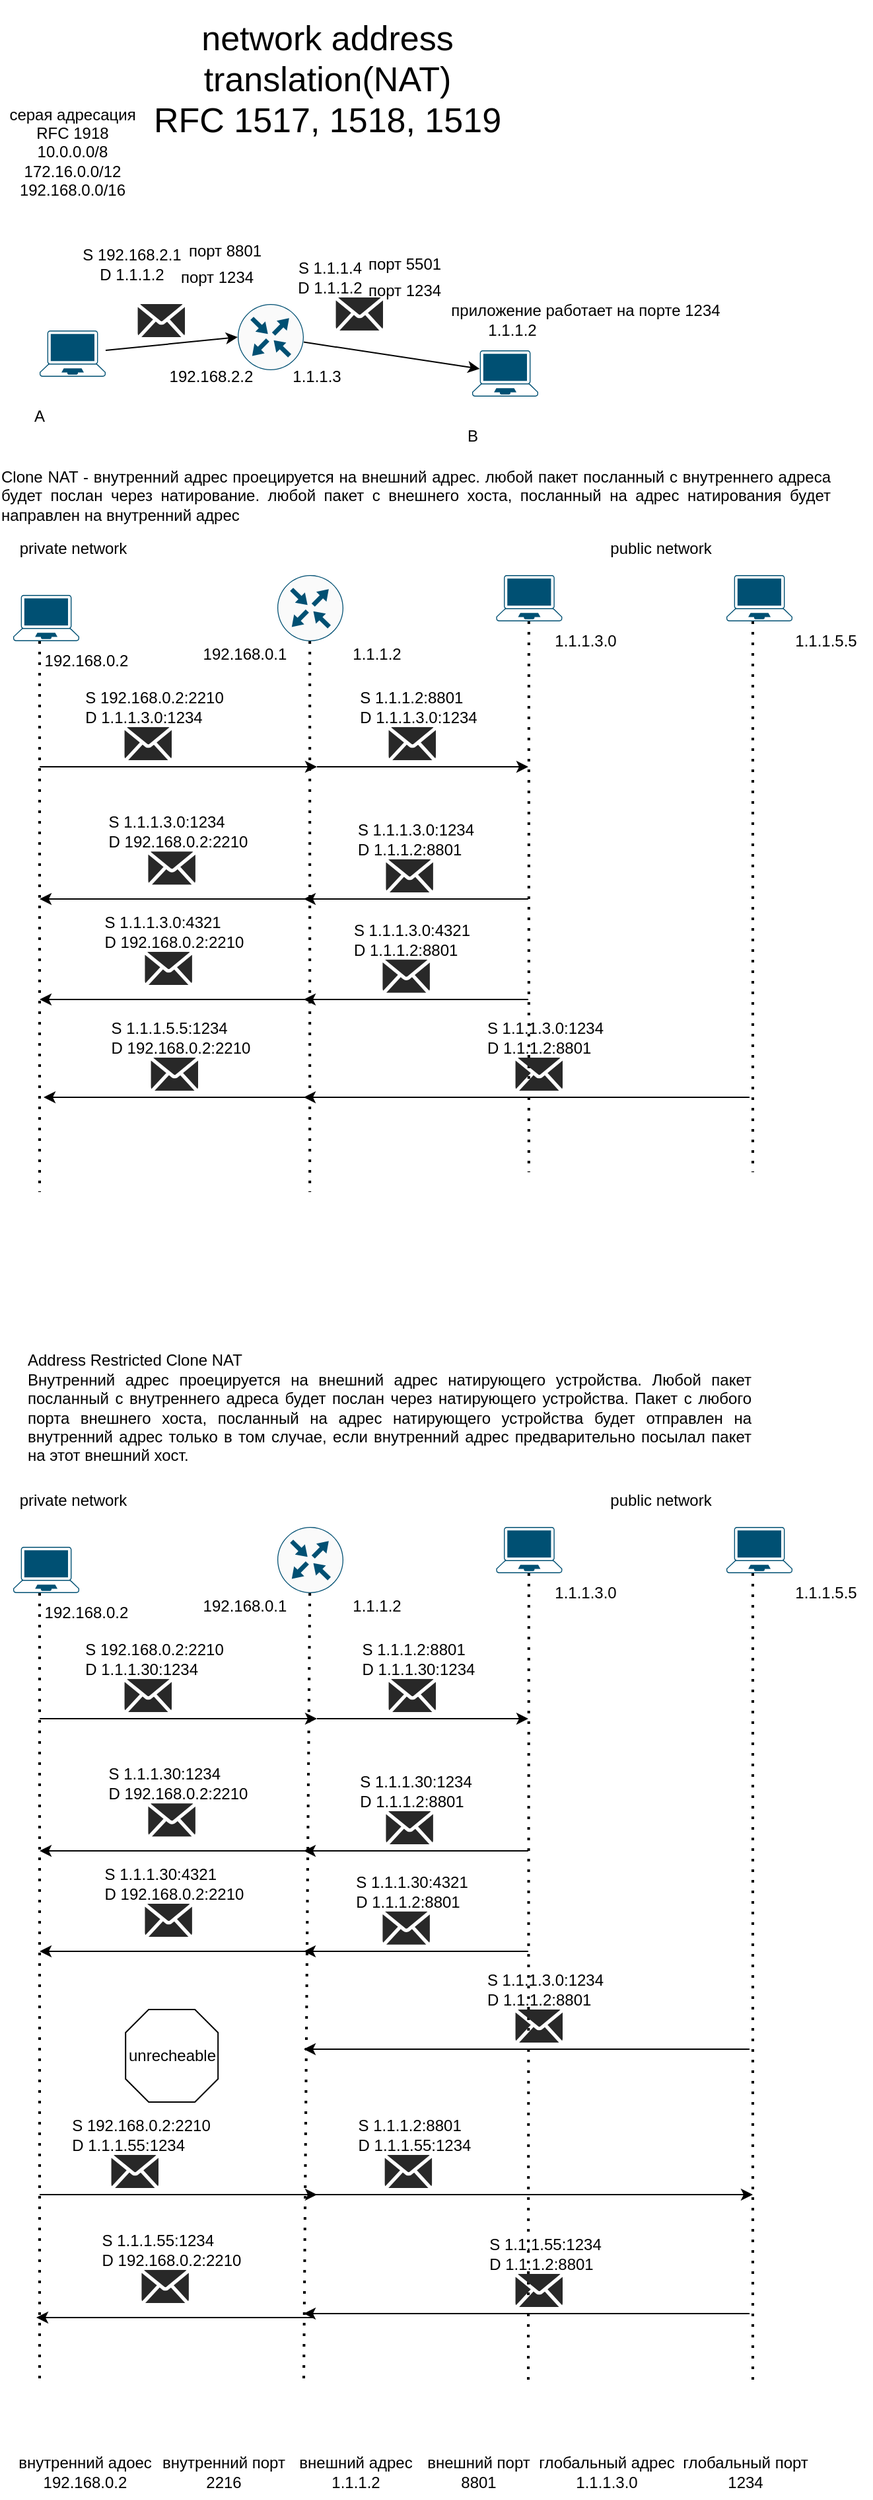 <mxfile version="22.0.8" type="github">
  <diagram name="Страница — 1" id="o2SPp-yNBWwZaUPnN2w4">
    <mxGraphModel dx="699" dy="378" grid="1" gridSize="10" guides="1" tooltips="1" connect="1" arrows="1" fold="1" page="1" pageScale="1" pageWidth="827" pageHeight="1169" math="0" shadow="0">
      <root>
        <mxCell id="0" />
        <mxCell id="1" parent="0" />
        <mxCell id="d2_0nBsn57_cL_QnxqTh-5" value="" style="points=[[0.13,0.02,0],[0.5,0,0],[0.87,0.02,0],[0.885,0.4,0],[0.985,0.985,0],[0.5,1,0],[0.015,0.985,0],[0.115,0.4,0]];verticalLabelPosition=bottom;sketch=0;html=1;verticalAlign=top;aspect=fixed;align=center;pointerEvents=1;shape=mxgraph.cisco19.laptop;fillColor=#005073;strokeColor=none;" vertex="1" parent="1">
          <mxGeometry x="30" y="250" width="50" height="35" as="geometry" />
        </mxCell>
        <mxCell id="d2_0nBsn57_cL_QnxqTh-8" value="серая адресация RFC 1918&lt;br&gt;10.0.0.0/8&lt;br&gt;172.16.0.0/12&lt;br&gt;192.168.0.0/16" style="text;html=1;strokeColor=none;fillColor=none;align=center;verticalAlign=middle;whiteSpace=wrap;rounded=0;" vertex="1" parent="1">
          <mxGeometry y="80" width="110" height="70" as="geometry" />
        </mxCell>
        <mxCell id="d2_0nBsn57_cL_QnxqTh-9" value="&lt;font style=&quot;font-size: 26px;&quot;&gt;network address translation(NAT) &lt;br&gt;RFC 1517, 1518, 1519&lt;/font&gt;" style="text;html=1;strokeColor=none;fillColor=none;align=center;verticalAlign=middle;whiteSpace=wrap;rounded=0;" vertex="1" parent="1">
          <mxGeometry x="72.94" width="350" height="120" as="geometry" />
        </mxCell>
        <mxCell id="d2_0nBsn57_cL_QnxqTh-12" value="A" style="text;html=1;strokeColor=none;fillColor=none;align=center;verticalAlign=middle;whiteSpace=wrap;rounded=0;" vertex="1" parent="1">
          <mxGeometry y="300" width="60" height="30" as="geometry" />
        </mxCell>
        <mxCell id="d2_0nBsn57_cL_QnxqTh-13" value="S 192.168.2.1&lt;br&gt;D 1.1.1.2" style="text;html=1;strokeColor=none;fillColor=none;align=center;verticalAlign=middle;whiteSpace=wrap;rounded=0;" vertex="1" parent="1">
          <mxGeometry x="60" y="185" width="80" height="30" as="geometry" />
        </mxCell>
        <mxCell id="d2_0nBsn57_cL_QnxqTh-15" value="" style="sketch=0;points=[[0.5,0,0],[1,0.5,0],[0.5,1,0],[0,0.5,0],[0.145,0.145,0],[0.856,0.145,0],[0.855,0.856,0],[0.145,0.855,0]];verticalLabelPosition=bottom;html=1;verticalAlign=top;aspect=fixed;align=center;pointerEvents=1;shape=mxgraph.cisco19.rect;prIcon=router;fillColor=#FAFAFA;strokeColor=#005073;" vertex="1" parent="1">
          <mxGeometry x="180" y="230" width="50" height="50" as="geometry" />
        </mxCell>
        <mxCell id="d2_0nBsn57_cL_QnxqTh-16" value="192.168.2.2" style="text;html=1;strokeColor=none;fillColor=none;align=center;verticalAlign=middle;whiteSpace=wrap;rounded=0;" vertex="1" parent="1">
          <mxGeometry x="130" y="265" width="60" height="40" as="geometry" />
        </mxCell>
        <mxCell id="d2_0nBsn57_cL_QnxqTh-17" value="" style="points=[[0.13,0.02,0],[0.5,0,0],[0.87,0.02,0],[0.885,0.4,0],[0.985,0.985,0],[0.5,1,0],[0.015,0.985,0],[0.115,0.4,0]];verticalLabelPosition=bottom;sketch=0;html=1;verticalAlign=top;aspect=fixed;align=center;pointerEvents=1;shape=mxgraph.cisco19.laptop;fillColor=#005073;strokeColor=none;" vertex="1" parent="1">
          <mxGeometry x="357.5" y="265" width="50" height="35" as="geometry" />
        </mxCell>
        <mxCell id="d2_0nBsn57_cL_QnxqTh-19" value="B" style="text;html=1;strokeColor=none;fillColor=none;align=center;verticalAlign=middle;whiteSpace=wrap;rounded=0;" vertex="1" parent="1">
          <mxGeometry x="327.5" y="315" width="60" height="30" as="geometry" />
        </mxCell>
        <mxCell id="d2_0nBsn57_cL_QnxqTh-20" value="S 1.1.1.4&lt;br&gt;D 1.1.1.2" style="text;html=1;strokeColor=none;fillColor=none;align=center;verticalAlign=middle;whiteSpace=wrap;rounded=0;" vertex="1" parent="1">
          <mxGeometry x="210" y="195" width="80" height="30" as="geometry" />
        </mxCell>
        <mxCell id="d2_0nBsn57_cL_QnxqTh-21" value="1.1.1.3" style="text;html=1;strokeColor=none;fillColor=none;align=center;verticalAlign=middle;whiteSpace=wrap;rounded=0;" vertex="1" parent="1">
          <mxGeometry x="210" y="270" width="60" height="30" as="geometry" />
        </mxCell>
        <mxCell id="d2_0nBsn57_cL_QnxqTh-22" value="1.1.1.2" style="text;html=1;strokeColor=none;fillColor=none;align=center;verticalAlign=middle;whiteSpace=wrap;rounded=0;" vertex="1" parent="1">
          <mxGeometry x="357.5" y="235" width="60" height="30" as="geometry" />
        </mxCell>
        <mxCell id="d2_0nBsn57_cL_QnxqTh-23" style="rounded=0;orthogonalLoop=1;jettySize=auto;html=1;entryX=0;entryY=0.5;entryDx=0;entryDy=0;entryPerimeter=0;" edge="1" parent="1" source="d2_0nBsn57_cL_QnxqTh-5" target="d2_0nBsn57_cL_QnxqTh-15">
          <mxGeometry relative="1" as="geometry" />
        </mxCell>
        <mxCell id="d2_0nBsn57_cL_QnxqTh-24" style="rounded=0;orthogonalLoop=1;jettySize=auto;html=1;entryX=0.115;entryY=0.4;entryDx=0;entryDy=0;entryPerimeter=0;" edge="1" parent="1" source="d2_0nBsn57_cL_QnxqTh-15" target="d2_0nBsn57_cL_QnxqTh-17">
          <mxGeometry relative="1" as="geometry" />
        </mxCell>
        <mxCell id="d2_0nBsn57_cL_QnxqTh-27" value="" style="verticalLabelPosition=bottom;sketch=0;html=1;fillColor=#282828;strokeColor=none;verticalAlign=top;pointerEvents=1;align=center;shape=mxgraph.cisco_safe.iot_things_icons.icon34;" vertex="1" parent="1">
          <mxGeometry x="104.29" y="230" width="35.71" height="25" as="geometry" />
        </mxCell>
        <mxCell id="d2_0nBsn57_cL_QnxqTh-29" value="" style="verticalLabelPosition=bottom;sketch=0;html=1;fillColor=#282828;strokeColor=none;verticalAlign=top;pointerEvents=1;align=center;shape=mxgraph.cisco_safe.iot_things_icons.icon34;" vertex="1" parent="1">
          <mxGeometry x="254.29" y="225" width="35.71" height="25" as="geometry" />
        </mxCell>
        <mxCell id="d2_0nBsn57_cL_QnxqTh-31" value="порт 8801" style="text;html=1;align=center;verticalAlign=middle;resizable=0;points=[];autosize=1;strokeColor=none;fillColor=none;" vertex="1" parent="1">
          <mxGeometry x="130" y="175" width="80" height="30" as="geometry" />
        </mxCell>
        <mxCell id="d2_0nBsn57_cL_QnxqTh-32" value="приложение работает на порте 1234" style="text;html=1;align=center;verticalAlign=middle;resizable=0;points=[];autosize=1;strokeColor=none;fillColor=none;" vertex="1" parent="1">
          <mxGeometry x="327.5" y="220" width="230" height="30" as="geometry" />
        </mxCell>
        <mxCell id="d2_0nBsn57_cL_QnxqTh-33" value="порт 1234" style="text;html=1;align=center;verticalAlign=middle;resizable=0;points=[];autosize=1;strokeColor=none;fillColor=none;" vertex="1" parent="1">
          <mxGeometry x="123.75" y="195" width="80" height="30" as="geometry" />
        </mxCell>
        <mxCell id="d2_0nBsn57_cL_QnxqTh-34" value="порт 5501" style="text;html=1;align=center;verticalAlign=middle;resizable=0;points=[];autosize=1;strokeColor=none;fillColor=none;" vertex="1" parent="1">
          <mxGeometry x="265.71" y="185" width="80" height="30" as="geometry" />
        </mxCell>
        <mxCell id="d2_0nBsn57_cL_QnxqTh-35" value="порт 1234" style="text;html=1;align=center;verticalAlign=middle;resizable=0;points=[];autosize=1;strokeColor=none;fillColor=none;" vertex="1" parent="1">
          <mxGeometry x="265.71" y="205" width="80" height="30" as="geometry" />
        </mxCell>
        <mxCell id="d2_0nBsn57_cL_QnxqTh-37" value="&lt;div style=&quot;text-align: justify;&quot;&gt;&lt;span style=&quot;background-color: initial;&quot;&gt;Clone NAT - внутренний адрес проецируется на внешний адрес. любой пакет посланный с внутреннего адреса будет послан через натирование. любой пакет с внешнего хоста, посланный на адрес натирования будет направлен на внутренний адрес&lt;/span&gt;&lt;/div&gt;" style="text;html=1;strokeColor=none;fillColor=none;align=center;verticalAlign=middle;whiteSpace=wrap;rounded=0;" vertex="1" parent="1">
          <mxGeometry y="360" width="630" height="30" as="geometry" />
        </mxCell>
        <mxCell id="d2_0nBsn57_cL_QnxqTh-38" value="" style="points=[[0.13,0.02,0],[0.5,0,0],[0.87,0.02,0],[0.885,0.4,0],[0.985,0.985,0],[0.5,1,0],[0.015,0.985,0],[0.115,0.4,0]];verticalLabelPosition=bottom;sketch=0;html=1;verticalAlign=top;aspect=fixed;align=center;pointerEvents=1;shape=mxgraph.cisco19.laptop;fillColor=#005073;strokeColor=none;" vertex="1" parent="1">
          <mxGeometry x="10" y="450" width="50" height="35" as="geometry" />
        </mxCell>
        <mxCell id="d2_0nBsn57_cL_QnxqTh-39" value="" style="sketch=0;points=[[0.5,0,0],[1,0.5,0],[0.5,1,0],[0,0.5,0],[0.145,0.145,0],[0.856,0.145,0],[0.855,0.856,0],[0.145,0.855,0]];verticalLabelPosition=bottom;html=1;verticalAlign=top;aspect=fixed;align=center;pointerEvents=1;shape=mxgraph.cisco19.rect;prIcon=router;fillColor=#FAFAFA;strokeColor=#005073;" vertex="1" parent="1">
          <mxGeometry x="210" y="435" width="50" height="50" as="geometry" />
        </mxCell>
        <mxCell id="d2_0nBsn57_cL_QnxqTh-40" value="" style="endArrow=none;dashed=1;html=1;dashPattern=1 3;strokeWidth=2;rounded=0;" edge="1" parent="1">
          <mxGeometry width="50" height="50" relative="1" as="geometry">
            <mxPoint x="30" y="485" as="sourcePoint" />
            <mxPoint x="30" y="901.667" as="targetPoint" />
          </mxGeometry>
        </mxCell>
        <mxCell id="d2_0nBsn57_cL_QnxqTh-41" value="" style="endArrow=none;dashed=1;html=1;dashPattern=1 3;strokeWidth=2;rounded=0;" edge="1" parent="1">
          <mxGeometry width="50" height="50" relative="1" as="geometry">
            <mxPoint x="234.58" y="485" as="sourcePoint" />
            <mxPoint x="234.58" y="901.667" as="targetPoint" />
          </mxGeometry>
        </mxCell>
        <mxCell id="d2_0nBsn57_cL_QnxqTh-42" value="private network" style="text;html=1;align=center;verticalAlign=middle;resizable=0;points=[];autosize=1;strokeColor=none;fillColor=none;" vertex="1" parent="1">
          <mxGeometry x="5" y="400" width="100" height="30" as="geometry" />
        </mxCell>
        <mxCell id="d2_0nBsn57_cL_QnxqTh-43" value="public network" style="text;html=1;align=center;verticalAlign=middle;resizable=0;points=[];autosize=1;strokeColor=none;fillColor=none;" vertex="1" parent="1">
          <mxGeometry x="450" y="400" width="100" height="30" as="geometry" />
        </mxCell>
        <mxCell id="d2_0nBsn57_cL_QnxqTh-44" value="" style="points=[[0.13,0.02,0],[0.5,0,0],[0.87,0.02,0],[0.885,0.4,0],[0.985,0.985,0],[0.5,1,0],[0.015,0.985,0],[0.115,0.4,0]];verticalLabelPosition=bottom;sketch=0;html=1;verticalAlign=top;aspect=fixed;align=center;pointerEvents=1;shape=mxgraph.cisco19.laptop;fillColor=#005073;strokeColor=none;" vertex="1" parent="1">
          <mxGeometry x="375.71" y="435" width="50" height="35" as="geometry" />
        </mxCell>
        <mxCell id="d2_0nBsn57_cL_QnxqTh-45" value="" style="endArrow=none;dashed=1;html=1;dashPattern=1 3;strokeWidth=2;rounded=0;" edge="1" parent="1">
          <mxGeometry width="50" height="50" relative="1" as="geometry">
            <mxPoint x="400.42" y="470" as="sourcePoint" />
            <mxPoint x="400.42" y="886.667" as="targetPoint" />
          </mxGeometry>
        </mxCell>
        <mxCell id="d2_0nBsn57_cL_QnxqTh-46" value="" style="points=[[0.13,0.02,0],[0.5,0,0],[0.87,0.02,0],[0.885,0.4,0],[0.985,0.985,0],[0.5,1,0],[0.015,0.985,0],[0.115,0.4,0]];verticalLabelPosition=bottom;sketch=0;html=1;verticalAlign=top;aspect=fixed;align=center;pointerEvents=1;shape=mxgraph.cisco19.laptop;fillColor=#005073;strokeColor=none;" vertex="1" parent="1">
          <mxGeometry x="550" y="435" width="50" height="35" as="geometry" />
        </mxCell>
        <mxCell id="d2_0nBsn57_cL_QnxqTh-47" value="" style="endArrow=none;dashed=1;html=1;dashPattern=1 3;strokeWidth=2;rounded=0;" edge="1" parent="1">
          <mxGeometry width="50" height="50" relative="1" as="geometry">
            <mxPoint x="570" y="470" as="sourcePoint" />
            <mxPoint x="570" y="886.667" as="targetPoint" />
          </mxGeometry>
        </mxCell>
        <mxCell id="d2_0nBsn57_cL_QnxqTh-48" value="192.168.0.2" style="text;html=1;align=center;verticalAlign=middle;resizable=0;points=[];autosize=1;strokeColor=none;fillColor=none;" vertex="1" parent="1">
          <mxGeometry x="20" y="485" width="90" height="30" as="geometry" />
        </mxCell>
        <mxCell id="d2_0nBsn57_cL_QnxqTh-49" value="192.168.0.1" style="text;html=1;align=center;verticalAlign=middle;resizable=0;points=[];autosize=1;strokeColor=none;fillColor=none;" vertex="1" parent="1">
          <mxGeometry x="140" y="480" width="90" height="30" as="geometry" />
        </mxCell>
        <mxCell id="d2_0nBsn57_cL_QnxqTh-50" value="1.1.1.2" style="text;html=1;align=center;verticalAlign=middle;resizable=0;points=[];autosize=1;strokeColor=none;fillColor=none;" vertex="1" parent="1">
          <mxGeometry x="255" y="480" width="60" height="30" as="geometry" />
        </mxCell>
        <mxCell id="d2_0nBsn57_cL_QnxqTh-51" value="1.1.1.3.0" style="text;html=1;align=center;verticalAlign=middle;resizable=0;points=[];autosize=1;strokeColor=none;fillColor=none;" vertex="1" parent="1">
          <mxGeometry x="407.5" y="470" width="70" height="30" as="geometry" />
        </mxCell>
        <mxCell id="d2_0nBsn57_cL_QnxqTh-52" value="1.1.1.5.5" style="text;html=1;align=center;verticalAlign=middle;resizable=0;points=[];autosize=1;strokeColor=none;fillColor=none;" vertex="1" parent="1">
          <mxGeometry x="590" y="470" width="70" height="30" as="geometry" />
        </mxCell>
        <mxCell id="d2_0nBsn57_cL_QnxqTh-53" value="" style="verticalLabelPosition=bottom;sketch=0;html=1;fillColor=#282828;strokeColor=none;verticalAlign=top;pointerEvents=1;align=center;shape=mxgraph.cisco_safe.iot_things_icons.icon34;" vertex="1" parent="1">
          <mxGeometry x="94.29" y="550" width="35.71" height="25" as="geometry" />
        </mxCell>
        <mxCell id="d2_0nBsn57_cL_QnxqTh-54" value="&lt;div style=&quot;text-align: justify;&quot;&gt;&lt;span style=&quot;background-color: initial;&quot;&gt;S 192.168.0.2:2210&lt;/span&gt;&lt;/div&gt;&lt;div style=&quot;text-align: justify;&quot;&gt;&lt;span style=&quot;background-color: initial;&quot;&gt;D 1.1.1.3.0:1234&lt;/span&gt;&lt;/div&gt;" style="text;html=1;strokeColor=none;fillColor=none;align=center;verticalAlign=middle;whiteSpace=wrap;rounded=0;" vertex="1" parent="1">
          <mxGeometry x="60" y="520" width="114.11" height="30" as="geometry" />
        </mxCell>
        <mxCell id="d2_0nBsn57_cL_QnxqTh-55" value="" style="endArrow=classic;html=1;rounded=0;" edge="1" parent="1">
          <mxGeometry width="50" height="50" relative="1" as="geometry">
            <mxPoint x="30" y="580" as="sourcePoint" />
            <mxPoint x="240" y="580" as="targetPoint" />
          </mxGeometry>
        </mxCell>
        <mxCell id="d2_0nBsn57_cL_QnxqTh-56" value="" style="verticalLabelPosition=bottom;sketch=0;html=1;fillColor=#282828;strokeColor=none;verticalAlign=top;pointerEvents=1;align=center;shape=mxgraph.cisco_safe.iot_things_icons.icon34;" vertex="1" parent="1">
          <mxGeometry x="294.29" y="550" width="35.71" height="25" as="geometry" />
        </mxCell>
        <mxCell id="d2_0nBsn57_cL_QnxqTh-57" value="&lt;div style=&quot;text-align: justify;&quot;&gt;&lt;span style=&quot;background-color: initial;&quot;&gt;S 1.1.1.2:8801&lt;/span&gt;&lt;/div&gt;&lt;div style=&quot;text-align: justify;&quot;&gt;&lt;span style=&quot;background-color: initial;&quot;&gt;D 1.1.1.3.0:1234&lt;/span&gt;&lt;/div&gt;" style="text;html=1;strokeColor=none;fillColor=none;align=center;verticalAlign=middle;whiteSpace=wrap;rounded=0;" vertex="1" parent="1">
          <mxGeometry x="260" y="520" width="114.11" height="30" as="geometry" />
        </mxCell>
        <mxCell id="d2_0nBsn57_cL_QnxqTh-58" value="" style="endArrow=classic;html=1;rounded=0;" edge="1" parent="1">
          <mxGeometry width="50" height="50" relative="1" as="geometry">
            <mxPoint x="240" y="580" as="sourcePoint" />
            <mxPoint x="400" y="580" as="targetPoint" />
          </mxGeometry>
        </mxCell>
        <mxCell id="d2_0nBsn57_cL_QnxqTh-59" value="" style="endArrow=classic;html=1;rounded=0;" edge="1" parent="1">
          <mxGeometry width="50" height="50" relative="1" as="geometry">
            <mxPoint x="400" y="680" as="sourcePoint" />
            <mxPoint x="230" y="680" as="targetPoint" />
          </mxGeometry>
        </mxCell>
        <mxCell id="d2_0nBsn57_cL_QnxqTh-60" value="" style="verticalLabelPosition=bottom;sketch=0;html=1;fillColor=#282828;strokeColor=none;verticalAlign=top;pointerEvents=1;align=center;shape=mxgraph.cisco_safe.iot_things_icons.icon34;" vertex="1" parent="1">
          <mxGeometry x="292.23" y="650" width="35.71" height="25" as="geometry" />
        </mxCell>
        <mxCell id="d2_0nBsn57_cL_QnxqTh-61" value="&lt;div style=&quot;text-align: justify;&quot;&gt;&lt;span style=&quot;background-color: initial;&quot;&gt;S 1.1.1.3.0:1234&lt;/span&gt;&lt;/div&gt;&lt;div style=&quot;text-align: justify;&quot;&gt;&lt;span style=&quot;background-color: initial;&quot;&gt;D 1.1.1.2:8801&lt;/span&gt;&lt;/div&gt;" style="text;html=1;strokeColor=none;fillColor=none;align=center;verticalAlign=middle;whiteSpace=wrap;rounded=0;" vertex="1" parent="1">
          <mxGeometry x="257.94" y="620" width="114.11" height="30" as="geometry" />
        </mxCell>
        <mxCell id="d2_0nBsn57_cL_QnxqTh-62" value="" style="endArrow=classic;html=1;rounded=0;" edge="1" parent="1">
          <mxGeometry width="50" height="50" relative="1" as="geometry">
            <mxPoint x="240" y="680" as="sourcePoint" />
            <mxPoint x="30" y="680" as="targetPoint" />
          </mxGeometry>
        </mxCell>
        <mxCell id="d2_0nBsn57_cL_QnxqTh-63" value="" style="verticalLabelPosition=bottom;sketch=0;html=1;fillColor=#282828;strokeColor=none;verticalAlign=top;pointerEvents=1;align=center;shape=mxgraph.cisco_safe.iot_things_icons.icon34;" vertex="1" parent="1">
          <mxGeometry x="112.23" y="644.17" width="35.71" height="25" as="geometry" />
        </mxCell>
        <mxCell id="d2_0nBsn57_cL_QnxqTh-64" value="&lt;div style=&quot;text-align: justify;&quot;&gt;&lt;span style=&quot;background-color: initial;&quot;&gt;S 1.1.1.3.0:1234&lt;/span&gt;&lt;/div&gt;&lt;div style=&quot;text-align: justify;&quot;&gt;&lt;span style=&quot;background-color: initial;&quot;&gt;D 192.168.0.2:2210&lt;/span&gt;&lt;/div&gt;" style="text;html=1;strokeColor=none;fillColor=none;align=center;verticalAlign=middle;whiteSpace=wrap;rounded=0;" vertex="1" parent="1">
          <mxGeometry x="77.94" y="614.17" width="114.11" height="30" as="geometry" />
        </mxCell>
        <mxCell id="d2_0nBsn57_cL_QnxqTh-66" value="" style="endArrow=classic;html=1;rounded=0;" edge="1" parent="1">
          <mxGeometry width="50" height="50" relative="1" as="geometry">
            <mxPoint x="400" y="756" as="sourcePoint" />
            <mxPoint x="230" y="756" as="targetPoint" />
          </mxGeometry>
        </mxCell>
        <mxCell id="d2_0nBsn57_cL_QnxqTh-67" value="" style="verticalLabelPosition=bottom;sketch=0;html=1;fillColor=#282828;strokeColor=none;verticalAlign=top;pointerEvents=1;align=center;shape=mxgraph.cisco_safe.iot_things_icons.icon34;" vertex="1" parent="1">
          <mxGeometry x="289.73" y="725.83" width="35.71" height="25" as="geometry" />
        </mxCell>
        <mxCell id="d2_0nBsn57_cL_QnxqTh-68" value="&lt;div style=&quot;text-align: justify;&quot;&gt;&lt;span style=&quot;background-color: initial;&quot;&gt;S 1.1.1.3.0:4321&lt;/span&gt;&lt;/div&gt;&lt;div style=&quot;text-align: justify;&quot;&gt;&lt;span style=&quot;background-color: initial;&quot;&gt;D 1.1.1.2:8801&lt;/span&gt;&lt;/div&gt;" style="text;html=1;strokeColor=none;fillColor=none;align=center;verticalAlign=middle;whiteSpace=wrap;rounded=0;" vertex="1" parent="1">
          <mxGeometry x="255.44" y="695.83" width="114.11" height="30" as="geometry" />
        </mxCell>
        <mxCell id="d2_0nBsn57_cL_QnxqTh-69" value="" style="endArrow=classic;html=1;rounded=0;" edge="1" parent="1">
          <mxGeometry width="50" height="50" relative="1" as="geometry">
            <mxPoint x="240" y="756" as="sourcePoint" />
            <mxPoint x="30" y="756" as="targetPoint" />
          </mxGeometry>
        </mxCell>
        <mxCell id="d2_0nBsn57_cL_QnxqTh-70" value="" style="verticalLabelPosition=bottom;sketch=0;html=1;fillColor=#282828;strokeColor=none;verticalAlign=top;pointerEvents=1;align=center;shape=mxgraph.cisco_safe.iot_things_icons.icon34;" vertex="1" parent="1">
          <mxGeometry x="109.73" y="720" width="35.71" height="25" as="geometry" />
        </mxCell>
        <mxCell id="d2_0nBsn57_cL_QnxqTh-71" value="&lt;div style=&quot;text-align: justify;&quot;&gt;&lt;span style=&quot;background-color: initial;&quot;&gt;S 1.1.1.3.0:4321&lt;/span&gt;&lt;/div&gt;&lt;div style=&quot;text-align: justify;&quot;&gt;&lt;span style=&quot;background-color: initial;&quot;&gt;D 192.168.0.2:2210&lt;/span&gt;&lt;/div&gt;" style="text;html=1;strokeColor=none;fillColor=none;align=center;verticalAlign=middle;whiteSpace=wrap;rounded=0;" vertex="1" parent="1">
          <mxGeometry x="75.44" y="690" width="114.11" height="30" as="geometry" />
        </mxCell>
        <mxCell id="d2_0nBsn57_cL_QnxqTh-72" value="" style="endArrow=classic;html=1;rounded=0;" edge="1" parent="1">
          <mxGeometry width="50" height="50" relative="1" as="geometry">
            <mxPoint x="567.5" y="830" as="sourcePoint" />
            <mxPoint x="230" y="830" as="targetPoint" />
          </mxGeometry>
        </mxCell>
        <mxCell id="d2_0nBsn57_cL_QnxqTh-73" value="" style="verticalLabelPosition=bottom;sketch=0;html=1;fillColor=#282828;strokeColor=none;verticalAlign=top;pointerEvents=1;align=center;shape=mxgraph.cisco_safe.iot_things_icons.icon34;" vertex="1" parent="1">
          <mxGeometry x="390.29" y="800" width="35.71" height="25" as="geometry" />
        </mxCell>
        <mxCell id="d2_0nBsn57_cL_QnxqTh-74" value="&lt;div style=&quot;text-align: justify;&quot;&gt;&lt;span style=&quot;background-color: initial;&quot;&gt;S 1.1.1.3.0:1234&lt;/span&gt;&lt;/div&gt;&lt;div style=&quot;text-align: justify;&quot;&gt;&lt;span style=&quot;background-color: initial;&quot;&gt;D 1.1.1.2:8801&lt;/span&gt;&lt;/div&gt;" style="text;html=1;strokeColor=none;fillColor=none;align=center;verticalAlign=middle;whiteSpace=wrap;rounded=0;" vertex="1" parent="1">
          <mxGeometry x="356" y="770" width="114.11" height="30" as="geometry" />
        </mxCell>
        <mxCell id="d2_0nBsn57_cL_QnxqTh-75" value="" style="endArrow=classic;html=1;rounded=0;" edge="1" parent="1">
          <mxGeometry width="50" height="50" relative="1" as="geometry">
            <mxPoint x="232.5" y="830.0" as="sourcePoint" />
            <mxPoint x="33" y="830" as="targetPoint" />
          </mxGeometry>
        </mxCell>
        <mxCell id="d2_0nBsn57_cL_QnxqTh-76" value="" style="verticalLabelPosition=bottom;sketch=0;html=1;fillColor=#282828;strokeColor=none;verticalAlign=top;pointerEvents=1;align=center;shape=mxgraph.cisco_safe.iot_things_icons.icon34;" vertex="1" parent="1">
          <mxGeometry x="114.29" y="800" width="35.71" height="25" as="geometry" />
        </mxCell>
        <mxCell id="d2_0nBsn57_cL_QnxqTh-77" value="&lt;div style=&quot;text-align: justify;&quot;&gt;&lt;span style=&quot;background-color: initial;&quot;&gt;S 1.1.1.5.5:1234&lt;/span&gt;&lt;/div&gt;&lt;div style=&quot;text-align: justify;&quot;&gt;&lt;span style=&quot;background-color: initial;&quot;&gt;D 192.168.0.2:2210&lt;/span&gt;&lt;/div&gt;" style="text;html=1;strokeColor=none;fillColor=none;align=center;verticalAlign=middle;whiteSpace=wrap;rounded=0;" vertex="1" parent="1">
          <mxGeometry x="80" y="770" width="114.11" height="30" as="geometry" />
        </mxCell>
        <mxCell id="d2_0nBsn57_cL_QnxqTh-78" value="&lt;div style=&quot;text-align: justify;&quot;&gt;Address Restricted&amp;nbsp;Clone NAT&lt;/div&gt;&lt;div style=&quot;text-align: justify;&quot;&gt;Внутренний адрес проецируется на внешний адрес натирующего устройства. Любой пакет посланный с внутреннего адреса будет послан через натирующего устройства. Пакет с любого порта внешнего хоста, посланный на адрес натирующего устройства будет отправлен на внутренний адрес только в том случае, если внутренний адрес предварительно посылал пакет на этот внешний хост.&lt;/div&gt;" style="text;html=1;strokeColor=none;fillColor=none;align=center;verticalAlign=middle;whiteSpace=wrap;rounded=0;" vertex="1" parent="1">
          <mxGeometry x="20" y="1050" width="550" height="30" as="geometry" />
        </mxCell>
        <mxCell id="d2_0nBsn57_cL_QnxqTh-79" value="" style="points=[[0.13,0.02,0],[0.5,0,0],[0.87,0.02,0],[0.885,0.4,0],[0.985,0.985,0],[0.5,1,0],[0.015,0.985,0],[0.115,0.4,0]];verticalLabelPosition=bottom;sketch=0;html=1;verticalAlign=top;aspect=fixed;align=center;pointerEvents=1;shape=mxgraph.cisco19.laptop;fillColor=#005073;strokeColor=none;" vertex="1" parent="1">
          <mxGeometry x="10" y="1170" width="50" height="35" as="geometry" />
        </mxCell>
        <mxCell id="d2_0nBsn57_cL_QnxqTh-80" value="" style="sketch=0;points=[[0.5,0,0],[1,0.5,0],[0.5,1,0],[0,0.5,0],[0.145,0.145,0],[0.856,0.145,0],[0.855,0.856,0],[0.145,0.855,0]];verticalLabelPosition=bottom;html=1;verticalAlign=top;aspect=fixed;align=center;pointerEvents=1;shape=mxgraph.cisco19.rect;prIcon=router;fillColor=#FAFAFA;strokeColor=#005073;" vertex="1" parent="1">
          <mxGeometry x="210" y="1155" width="50" height="50" as="geometry" />
        </mxCell>
        <mxCell id="d2_0nBsn57_cL_QnxqTh-81" value="" style="endArrow=none;dashed=1;html=1;dashPattern=1 3;strokeWidth=2;rounded=0;" edge="1" parent="1">
          <mxGeometry width="50" height="50" relative="1" as="geometry">
            <mxPoint x="30" y="1205" as="sourcePoint" />
            <mxPoint x="30" y="1800" as="targetPoint" />
          </mxGeometry>
        </mxCell>
        <mxCell id="d2_0nBsn57_cL_QnxqTh-82" value="" style="endArrow=none;dashed=1;html=1;dashPattern=1 3;strokeWidth=2;rounded=0;" edge="1" parent="1">
          <mxGeometry width="50" height="50" relative="1" as="geometry">
            <mxPoint x="234.58" y="1205" as="sourcePoint" />
            <mxPoint x="230" y="1800" as="targetPoint" />
          </mxGeometry>
        </mxCell>
        <mxCell id="d2_0nBsn57_cL_QnxqTh-83" value="private network" style="text;html=1;align=center;verticalAlign=middle;resizable=0;points=[];autosize=1;strokeColor=none;fillColor=none;" vertex="1" parent="1">
          <mxGeometry x="5" y="1120" width="100" height="30" as="geometry" />
        </mxCell>
        <mxCell id="d2_0nBsn57_cL_QnxqTh-84" value="public network" style="text;html=1;align=center;verticalAlign=middle;resizable=0;points=[];autosize=1;strokeColor=none;fillColor=none;" vertex="1" parent="1">
          <mxGeometry x="450" y="1120" width="100" height="30" as="geometry" />
        </mxCell>
        <mxCell id="d2_0nBsn57_cL_QnxqTh-85" value="" style="points=[[0.13,0.02,0],[0.5,0,0],[0.87,0.02,0],[0.885,0.4,0],[0.985,0.985,0],[0.5,1,0],[0.015,0.985,0],[0.115,0.4,0]];verticalLabelPosition=bottom;sketch=0;html=1;verticalAlign=top;aspect=fixed;align=center;pointerEvents=1;shape=mxgraph.cisco19.laptop;fillColor=#005073;strokeColor=none;" vertex="1" parent="1">
          <mxGeometry x="375.71" y="1155" width="50" height="35" as="geometry" />
        </mxCell>
        <mxCell id="d2_0nBsn57_cL_QnxqTh-86" value="" style="endArrow=none;dashed=1;html=1;dashPattern=1 3;strokeWidth=2;rounded=0;" edge="1" parent="1">
          <mxGeometry width="50" height="50" relative="1" as="geometry">
            <mxPoint x="400.42" y="1190" as="sourcePoint" />
            <mxPoint x="400" y="1800" as="targetPoint" />
          </mxGeometry>
        </mxCell>
        <mxCell id="d2_0nBsn57_cL_QnxqTh-87" value="" style="points=[[0.13,0.02,0],[0.5,0,0],[0.87,0.02,0],[0.885,0.4,0],[0.985,0.985,0],[0.5,1,0],[0.015,0.985,0],[0.115,0.4,0]];verticalLabelPosition=bottom;sketch=0;html=1;verticalAlign=top;aspect=fixed;align=center;pointerEvents=1;shape=mxgraph.cisco19.laptop;fillColor=#005073;strokeColor=none;" vertex="1" parent="1">
          <mxGeometry x="550" y="1155" width="50" height="35" as="geometry" />
        </mxCell>
        <mxCell id="d2_0nBsn57_cL_QnxqTh-88" value="" style="endArrow=none;dashed=1;html=1;dashPattern=1 3;strokeWidth=2;rounded=0;" edge="1" parent="1">
          <mxGeometry width="50" height="50" relative="1" as="geometry">
            <mxPoint x="570" y="1190" as="sourcePoint" />
            <mxPoint x="570" y="1800" as="targetPoint" />
          </mxGeometry>
        </mxCell>
        <mxCell id="d2_0nBsn57_cL_QnxqTh-89" value="192.168.0.2" style="text;html=1;align=center;verticalAlign=middle;resizable=0;points=[];autosize=1;strokeColor=none;fillColor=none;" vertex="1" parent="1">
          <mxGeometry x="20" y="1205" width="90" height="30" as="geometry" />
        </mxCell>
        <mxCell id="d2_0nBsn57_cL_QnxqTh-90" value="192.168.0.1" style="text;html=1;align=center;verticalAlign=middle;resizable=0;points=[];autosize=1;strokeColor=none;fillColor=none;" vertex="1" parent="1">
          <mxGeometry x="140" y="1200" width="90" height="30" as="geometry" />
        </mxCell>
        <mxCell id="d2_0nBsn57_cL_QnxqTh-91" value="1.1.1.2" style="text;html=1;align=center;verticalAlign=middle;resizable=0;points=[];autosize=1;strokeColor=none;fillColor=none;" vertex="1" parent="1">
          <mxGeometry x="255" y="1200" width="60" height="30" as="geometry" />
        </mxCell>
        <mxCell id="d2_0nBsn57_cL_QnxqTh-92" value="1.1.1.3.0" style="text;html=1;align=center;verticalAlign=middle;resizable=0;points=[];autosize=1;strokeColor=none;fillColor=none;" vertex="1" parent="1">
          <mxGeometry x="407.5" y="1190" width="70" height="30" as="geometry" />
        </mxCell>
        <mxCell id="d2_0nBsn57_cL_QnxqTh-93" value="1.1.1.5.5" style="text;html=1;align=center;verticalAlign=middle;resizable=0;points=[];autosize=1;strokeColor=none;fillColor=none;" vertex="1" parent="1">
          <mxGeometry x="590" y="1190" width="70" height="30" as="geometry" />
        </mxCell>
        <mxCell id="d2_0nBsn57_cL_QnxqTh-94" value="" style="verticalLabelPosition=bottom;sketch=0;html=1;fillColor=#282828;strokeColor=none;verticalAlign=top;pointerEvents=1;align=center;shape=mxgraph.cisco_safe.iot_things_icons.icon34;" vertex="1" parent="1">
          <mxGeometry x="94.29" y="1270" width="35.71" height="25" as="geometry" />
        </mxCell>
        <mxCell id="d2_0nBsn57_cL_QnxqTh-95" value="&lt;div style=&quot;text-align: justify;&quot;&gt;&lt;span style=&quot;background-color: initial;&quot;&gt;S 192.168.0.2:2210&lt;/span&gt;&lt;/div&gt;&lt;div style=&quot;text-align: justify;&quot;&gt;&lt;span style=&quot;background-color: initial;&quot;&gt;D 1.1.1.30:1234&lt;/span&gt;&lt;/div&gt;" style="text;html=1;strokeColor=none;fillColor=none;align=center;verticalAlign=middle;whiteSpace=wrap;rounded=0;" vertex="1" parent="1">
          <mxGeometry x="60" y="1240" width="114.11" height="30" as="geometry" />
        </mxCell>
        <mxCell id="d2_0nBsn57_cL_QnxqTh-96" value="" style="endArrow=classic;html=1;rounded=0;" edge="1" parent="1">
          <mxGeometry width="50" height="50" relative="1" as="geometry">
            <mxPoint x="30" y="1300" as="sourcePoint" />
            <mxPoint x="240" y="1300" as="targetPoint" />
          </mxGeometry>
        </mxCell>
        <mxCell id="d2_0nBsn57_cL_QnxqTh-97" value="" style="verticalLabelPosition=bottom;sketch=0;html=1;fillColor=#282828;strokeColor=none;verticalAlign=top;pointerEvents=1;align=center;shape=mxgraph.cisco_safe.iot_things_icons.icon34;" vertex="1" parent="1">
          <mxGeometry x="294.29" y="1270" width="35.71" height="25" as="geometry" />
        </mxCell>
        <mxCell id="d2_0nBsn57_cL_QnxqTh-98" value="&lt;div style=&quot;text-align: justify;&quot;&gt;&lt;span style=&quot;background-color: initial;&quot;&gt;S 1.1.1.2:8801&lt;/span&gt;&lt;/div&gt;&lt;div style=&quot;text-align: justify;&quot;&gt;&lt;span style=&quot;background-color: initial;&quot;&gt;D 1.1.1.30:1234&lt;/span&gt;&lt;/div&gt;" style="text;html=1;strokeColor=none;fillColor=none;align=center;verticalAlign=middle;whiteSpace=wrap;rounded=0;" vertex="1" parent="1">
          <mxGeometry x="260" y="1240" width="114.11" height="30" as="geometry" />
        </mxCell>
        <mxCell id="d2_0nBsn57_cL_QnxqTh-99" value="" style="endArrow=classic;html=1;rounded=0;" edge="1" parent="1">
          <mxGeometry width="50" height="50" relative="1" as="geometry">
            <mxPoint x="240" y="1300" as="sourcePoint" />
            <mxPoint x="400" y="1300" as="targetPoint" />
          </mxGeometry>
        </mxCell>
        <mxCell id="d2_0nBsn57_cL_QnxqTh-100" value="" style="endArrow=classic;html=1;rounded=0;" edge="1" parent="1">
          <mxGeometry width="50" height="50" relative="1" as="geometry">
            <mxPoint x="400" y="1400" as="sourcePoint" />
            <mxPoint x="230" y="1400" as="targetPoint" />
          </mxGeometry>
        </mxCell>
        <mxCell id="d2_0nBsn57_cL_QnxqTh-101" value="" style="verticalLabelPosition=bottom;sketch=0;html=1;fillColor=#282828;strokeColor=none;verticalAlign=top;pointerEvents=1;align=center;shape=mxgraph.cisco_safe.iot_things_icons.icon34;" vertex="1" parent="1">
          <mxGeometry x="292.23" y="1370" width="35.71" height="25" as="geometry" />
        </mxCell>
        <mxCell id="d2_0nBsn57_cL_QnxqTh-102" value="&lt;div style=&quot;text-align: justify;&quot;&gt;&lt;span style=&quot;background-color: initial;&quot;&gt;S 1.1.1.30:1234&lt;/span&gt;&lt;/div&gt;&lt;div style=&quot;text-align: justify;&quot;&gt;&lt;span style=&quot;background-color: initial;&quot;&gt;D 1.1.1.2:8801&lt;/span&gt;&lt;/div&gt;" style="text;html=1;strokeColor=none;fillColor=none;align=center;verticalAlign=middle;whiteSpace=wrap;rounded=0;" vertex="1" parent="1">
          <mxGeometry x="257.94" y="1340" width="114.11" height="30" as="geometry" />
        </mxCell>
        <mxCell id="d2_0nBsn57_cL_QnxqTh-103" value="" style="endArrow=classic;html=1;rounded=0;" edge="1" parent="1">
          <mxGeometry width="50" height="50" relative="1" as="geometry">
            <mxPoint x="240" y="1400" as="sourcePoint" />
            <mxPoint x="30" y="1400" as="targetPoint" />
          </mxGeometry>
        </mxCell>
        <mxCell id="d2_0nBsn57_cL_QnxqTh-104" value="" style="verticalLabelPosition=bottom;sketch=0;html=1;fillColor=#282828;strokeColor=none;verticalAlign=top;pointerEvents=1;align=center;shape=mxgraph.cisco_safe.iot_things_icons.icon34;" vertex="1" parent="1">
          <mxGeometry x="112.23" y="1364.17" width="35.71" height="25" as="geometry" />
        </mxCell>
        <mxCell id="d2_0nBsn57_cL_QnxqTh-105" value="&lt;div style=&quot;text-align: justify;&quot;&gt;&lt;span style=&quot;background-color: initial;&quot;&gt;S 1.1.1.30:1234&lt;/span&gt;&lt;/div&gt;&lt;div style=&quot;text-align: justify;&quot;&gt;&lt;span style=&quot;background-color: initial;&quot;&gt;D 192.168.0.2:2210&lt;/span&gt;&lt;/div&gt;" style="text;html=1;strokeColor=none;fillColor=none;align=center;verticalAlign=middle;whiteSpace=wrap;rounded=0;" vertex="1" parent="1">
          <mxGeometry x="77.94" y="1334.17" width="114.11" height="30" as="geometry" />
        </mxCell>
        <mxCell id="d2_0nBsn57_cL_QnxqTh-106" value="" style="endArrow=classic;html=1;rounded=0;" edge="1" parent="1">
          <mxGeometry width="50" height="50" relative="1" as="geometry">
            <mxPoint x="400" y="1476" as="sourcePoint" />
            <mxPoint x="230" y="1476" as="targetPoint" />
          </mxGeometry>
        </mxCell>
        <mxCell id="d2_0nBsn57_cL_QnxqTh-107" value="" style="verticalLabelPosition=bottom;sketch=0;html=1;fillColor=#282828;strokeColor=none;verticalAlign=top;pointerEvents=1;align=center;shape=mxgraph.cisco_safe.iot_things_icons.icon34;" vertex="1" parent="1">
          <mxGeometry x="289.73" y="1445.83" width="35.71" height="25" as="geometry" />
        </mxCell>
        <mxCell id="d2_0nBsn57_cL_QnxqTh-108" value="&lt;div style=&quot;text-align: justify;&quot;&gt;&lt;span style=&quot;background-color: initial;&quot;&gt;S 1.1.1.30:4321&lt;/span&gt;&lt;/div&gt;&lt;div style=&quot;text-align: justify;&quot;&gt;&lt;span style=&quot;background-color: initial;&quot;&gt;D 1.1.1.2:8801&lt;/span&gt;&lt;/div&gt;" style="text;html=1;strokeColor=none;fillColor=none;align=center;verticalAlign=middle;whiteSpace=wrap;rounded=0;" vertex="1" parent="1">
          <mxGeometry x="255.44" y="1415.83" width="114.11" height="30" as="geometry" />
        </mxCell>
        <mxCell id="d2_0nBsn57_cL_QnxqTh-109" value="" style="endArrow=classic;html=1;rounded=0;" edge="1" parent="1">
          <mxGeometry width="50" height="50" relative="1" as="geometry">
            <mxPoint x="240" y="1476" as="sourcePoint" />
            <mxPoint x="30" y="1476" as="targetPoint" />
          </mxGeometry>
        </mxCell>
        <mxCell id="d2_0nBsn57_cL_QnxqTh-110" value="" style="verticalLabelPosition=bottom;sketch=0;html=1;fillColor=#282828;strokeColor=none;verticalAlign=top;pointerEvents=1;align=center;shape=mxgraph.cisco_safe.iot_things_icons.icon34;" vertex="1" parent="1">
          <mxGeometry x="109.73" y="1440" width="35.71" height="25" as="geometry" />
        </mxCell>
        <mxCell id="d2_0nBsn57_cL_QnxqTh-111" value="&lt;div style=&quot;text-align: justify;&quot;&gt;&lt;span style=&quot;background-color: initial;&quot;&gt;S 1.1.1.30:4321&lt;/span&gt;&lt;/div&gt;&lt;div style=&quot;text-align: justify;&quot;&gt;&lt;span style=&quot;background-color: initial;&quot;&gt;D 192.168.0.2:2210&lt;/span&gt;&lt;/div&gt;" style="text;html=1;strokeColor=none;fillColor=none;align=center;verticalAlign=middle;whiteSpace=wrap;rounded=0;" vertex="1" parent="1">
          <mxGeometry x="75.44" y="1410" width="114.11" height="30" as="geometry" />
        </mxCell>
        <mxCell id="d2_0nBsn57_cL_QnxqTh-112" value="" style="endArrow=classic;html=1;rounded=0;" edge="1" parent="1">
          <mxGeometry width="50" height="50" relative="1" as="geometry">
            <mxPoint x="567.5" y="1550" as="sourcePoint" />
            <mxPoint x="230" y="1550" as="targetPoint" />
          </mxGeometry>
        </mxCell>
        <mxCell id="d2_0nBsn57_cL_QnxqTh-113" value="" style="verticalLabelPosition=bottom;sketch=0;html=1;fillColor=#282828;strokeColor=none;verticalAlign=top;pointerEvents=1;align=center;shape=mxgraph.cisco_safe.iot_things_icons.icon34;" vertex="1" parent="1">
          <mxGeometry x="390.29" y="1520" width="35.71" height="25" as="geometry" />
        </mxCell>
        <mxCell id="d2_0nBsn57_cL_QnxqTh-114" value="&lt;div style=&quot;text-align: justify;&quot;&gt;&lt;span style=&quot;background-color: initial;&quot;&gt;S 1.1.1.3.0:1234&lt;/span&gt;&lt;/div&gt;&lt;div style=&quot;text-align: justify;&quot;&gt;&lt;span style=&quot;background-color: initial;&quot;&gt;D 1.1.1.2:8801&lt;/span&gt;&lt;/div&gt;" style="text;html=1;strokeColor=none;fillColor=none;align=center;verticalAlign=middle;whiteSpace=wrap;rounded=0;" vertex="1" parent="1">
          <mxGeometry x="356" y="1490" width="114.11" height="30" as="geometry" />
        </mxCell>
        <mxCell id="d2_0nBsn57_cL_QnxqTh-118" value="" style="verticalLabelPosition=bottom;verticalAlign=top;html=1;shape=mxgraph.basic.polygon;polyCoords=[[0.25,0],[0.75,0],[1,0.25],[1,0.75],[0.75,1],[0.25,1],[0,0.75],[0,0.25]];polyline=0;" vertex="1" parent="1">
          <mxGeometry x="95.09" y="1520" width="70" height="70" as="geometry" />
        </mxCell>
        <mxCell id="d2_0nBsn57_cL_QnxqTh-119" value="unrecheable" style="text;html=1;align=center;verticalAlign=middle;resizable=0;points=[];autosize=1;strokeColor=none;fillColor=none;" vertex="1" parent="1">
          <mxGeometry x="85.09" y="1540" width="90" height="30" as="geometry" />
        </mxCell>
        <mxCell id="d2_0nBsn57_cL_QnxqTh-120" value="внутренний адоес&lt;br&gt;192.168.0.2" style="text;html=1;align=center;verticalAlign=middle;resizable=0;points=[];autosize=1;strokeColor=none;fillColor=none;" vertex="1" parent="1">
          <mxGeometry x="4.11" y="1850" width="120" height="40" as="geometry" />
        </mxCell>
        <mxCell id="d2_0nBsn57_cL_QnxqTh-121" value="внутренний порт&lt;br&gt;2216" style="text;html=1;align=center;verticalAlign=middle;resizable=0;points=[];autosize=1;strokeColor=none;fillColor=none;" vertex="1" parent="1">
          <mxGeometry x="109.11" y="1850" width="120" height="40" as="geometry" />
        </mxCell>
        <mxCell id="d2_0nBsn57_cL_QnxqTh-122" value="внешний адрес&lt;br&gt;1.1.1.2" style="text;html=1;align=center;verticalAlign=middle;resizable=0;points=[];autosize=1;strokeColor=none;fillColor=none;" vertex="1" parent="1">
          <mxGeometry x="214.11" y="1850" width="110" height="40" as="geometry" />
        </mxCell>
        <mxCell id="d2_0nBsn57_cL_QnxqTh-123" value="внешний порт&lt;br&gt;8801" style="text;html=1;align=center;verticalAlign=middle;resizable=0;points=[];autosize=1;strokeColor=none;fillColor=none;" vertex="1" parent="1">
          <mxGeometry x="311.61" y="1850" width="100" height="40" as="geometry" />
        </mxCell>
        <mxCell id="d2_0nBsn57_cL_QnxqTh-124" value="глобальный адрес&lt;br&gt;1.1.1.3.0" style="text;html=1;align=center;verticalAlign=middle;resizable=0;points=[];autosize=1;strokeColor=none;fillColor=none;" vertex="1" parent="1">
          <mxGeometry x="394.4" y="1850" width="130" height="40" as="geometry" />
        </mxCell>
        <mxCell id="d2_0nBsn57_cL_QnxqTh-125" value="глобальный&amp;nbsp;порт&lt;br&gt;1234" style="text;html=1;align=center;verticalAlign=middle;resizable=0;points=[];autosize=1;strokeColor=none;fillColor=none;" vertex="1" parent="1">
          <mxGeometry x="504.11" y="1850" width="120" height="40" as="geometry" />
        </mxCell>
        <mxCell id="d2_0nBsn57_cL_QnxqTh-126" value="" style="verticalLabelPosition=bottom;sketch=0;html=1;fillColor=#282828;strokeColor=none;verticalAlign=top;pointerEvents=1;align=center;shape=mxgraph.cisco_safe.iot_things_icons.icon34;" vertex="1" parent="1">
          <mxGeometry x="84.29" y="1630" width="35.71" height="25" as="geometry" />
        </mxCell>
        <mxCell id="d2_0nBsn57_cL_QnxqTh-127" value="&lt;div style=&quot;text-align: justify;&quot;&gt;&lt;span style=&quot;background-color: initial;&quot;&gt;S 192.168.0.2:2210&lt;/span&gt;&lt;/div&gt;&lt;div style=&quot;text-align: justify;&quot;&gt;&lt;span style=&quot;background-color: initial;&quot;&gt;D 1.1.1.55:1234&lt;/span&gt;&lt;/div&gt;" style="text;html=1;strokeColor=none;fillColor=none;align=center;verticalAlign=middle;whiteSpace=wrap;rounded=0;" vertex="1" parent="1">
          <mxGeometry x="50" y="1600" width="114.11" height="30" as="geometry" />
        </mxCell>
        <mxCell id="d2_0nBsn57_cL_QnxqTh-128" value="" style="endArrow=classic;html=1;rounded=0;" edge="1" parent="1">
          <mxGeometry width="50" height="50" relative="1" as="geometry">
            <mxPoint x="30" y="1660" as="sourcePoint" />
            <mxPoint x="240" y="1660" as="targetPoint" />
          </mxGeometry>
        </mxCell>
        <mxCell id="d2_0nBsn57_cL_QnxqTh-131" value="" style="endArrow=classic;html=1;rounded=0;" edge="1" parent="1">
          <mxGeometry width="50" height="50" relative="1" as="geometry">
            <mxPoint x="567.5" y="1750" as="sourcePoint" />
            <mxPoint x="230" y="1750" as="targetPoint" />
          </mxGeometry>
        </mxCell>
        <mxCell id="d2_0nBsn57_cL_QnxqTh-132" value="" style="verticalLabelPosition=bottom;sketch=0;html=1;fillColor=#282828;strokeColor=none;verticalAlign=top;pointerEvents=1;align=center;shape=mxgraph.cisco_safe.iot_things_icons.icon34;" vertex="1" parent="1">
          <mxGeometry x="390.29" y="1720" width="35.71" height="25" as="geometry" />
        </mxCell>
        <mxCell id="d2_0nBsn57_cL_QnxqTh-133" value="&lt;div style=&quot;text-align: justify;&quot;&gt;&lt;span style=&quot;background-color: initial;&quot;&gt;S 1.1.1.55:1234&lt;/span&gt;&lt;/div&gt;&lt;div style=&quot;text-align: justify;&quot;&gt;&lt;span style=&quot;background-color: initial;&quot;&gt;D 1.1.1.2:8801&lt;/span&gt;&lt;/div&gt;" style="text;html=1;strokeColor=none;fillColor=none;align=center;verticalAlign=middle;whiteSpace=wrap;rounded=0;" vertex="1" parent="1">
          <mxGeometry x="356" y="1690" width="114.11" height="30" as="geometry" />
        </mxCell>
        <mxCell id="d2_0nBsn57_cL_QnxqTh-137" value="" style="verticalLabelPosition=bottom;sketch=0;html=1;fillColor=#282828;strokeColor=none;verticalAlign=top;pointerEvents=1;align=center;shape=mxgraph.cisco_safe.iot_things_icons.icon34;" vertex="1" parent="1">
          <mxGeometry x="291.34" y="1630" width="35.71" height="25" as="geometry" />
        </mxCell>
        <mxCell id="d2_0nBsn57_cL_QnxqTh-138" value="&lt;div style=&quot;text-align: justify;&quot;&gt;&lt;span style=&quot;background-color: initial;&quot;&gt;S 1.1.1.2:8801&lt;/span&gt;&lt;/div&gt;&lt;div style=&quot;text-align: justify;&quot;&gt;&lt;span style=&quot;background-color: initial;&quot;&gt;D 1.1.1.55:1234&lt;/span&gt;&lt;/div&gt;" style="text;html=1;strokeColor=none;fillColor=none;align=center;verticalAlign=middle;whiteSpace=wrap;rounded=0;" vertex="1" parent="1">
          <mxGeometry x="257.05" y="1600" width="114.11" height="30" as="geometry" />
        </mxCell>
        <mxCell id="d2_0nBsn57_cL_QnxqTh-139" value="" style="endArrow=classic;html=1;rounded=0;" edge="1" parent="1">
          <mxGeometry width="50" height="50" relative="1" as="geometry">
            <mxPoint x="237.05" y="1660" as="sourcePoint" />
            <mxPoint x="570" y="1660" as="targetPoint" />
          </mxGeometry>
        </mxCell>
        <mxCell id="d2_0nBsn57_cL_QnxqTh-140" value="" style="endArrow=classic;html=1;rounded=0;" edge="1" parent="1">
          <mxGeometry width="50" height="50" relative="1" as="geometry">
            <mxPoint x="237.5" y="1753" as="sourcePoint" />
            <mxPoint x="27.5" y="1753" as="targetPoint" />
          </mxGeometry>
        </mxCell>
        <mxCell id="d2_0nBsn57_cL_QnxqTh-141" value="" style="verticalLabelPosition=bottom;sketch=0;html=1;fillColor=#282828;strokeColor=none;verticalAlign=top;pointerEvents=1;align=center;shape=mxgraph.cisco_safe.iot_things_icons.icon34;" vertex="1" parent="1">
          <mxGeometry x="107.23" y="1717" width="35.71" height="25" as="geometry" />
        </mxCell>
        <mxCell id="d2_0nBsn57_cL_QnxqTh-142" value="&lt;div style=&quot;text-align: justify;&quot;&gt;&lt;span style=&quot;background-color: initial;&quot;&gt;S 1.1.1.55:1234&lt;/span&gt;&lt;/div&gt;&lt;div style=&quot;text-align: justify;&quot;&gt;&lt;span style=&quot;background-color: initial;&quot;&gt;D 192.168.0.2:2210&lt;/span&gt;&lt;/div&gt;" style="text;html=1;strokeColor=none;fillColor=none;align=center;verticalAlign=middle;whiteSpace=wrap;rounded=0;" vertex="1" parent="1">
          <mxGeometry x="72.94" y="1687" width="114.11" height="30" as="geometry" />
        </mxCell>
      </root>
    </mxGraphModel>
  </diagram>
</mxfile>
